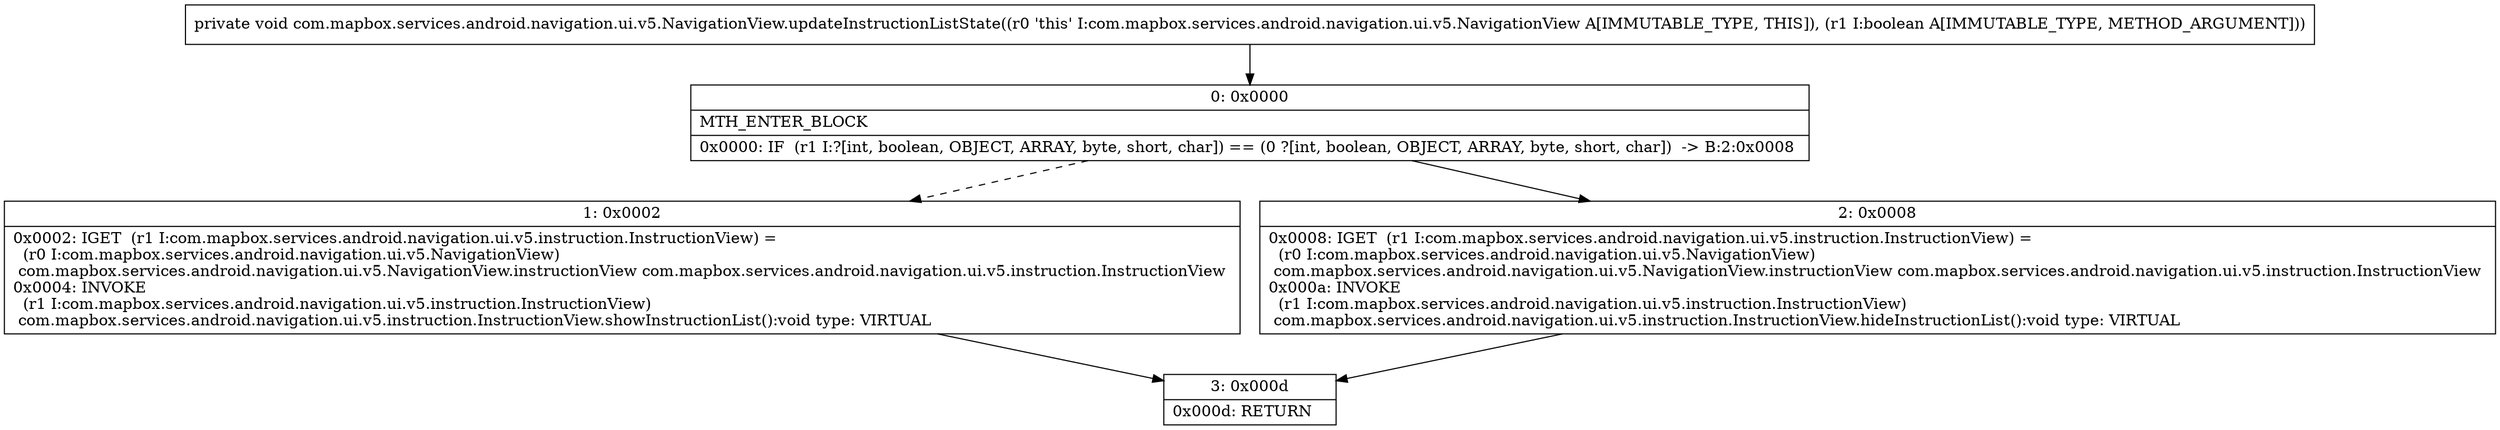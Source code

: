 digraph "CFG forcom.mapbox.services.android.navigation.ui.v5.NavigationView.updateInstructionListState(Z)V" {
Node_0 [shape=record,label="{0\:\ 0x0000|MTH_ENTER_BLOCK\l|0x0000: IF  (r1 I:?[int, boolean, OBJECT, ARRAY, byte, short, char]) == (0 ?[int, boolean, OBJECT, ARRAY, byte, short, char])  \-\> B:2:0x0008 \l}"];
Node_1 [shape=record,label="{1\:\ 0x0002|0x0002: IGET  (r1 I:com.mapbox.services.android.navigation.ui.v5.instruction.InstructionView) = \l  (r0 I:com.mapbox.services.android.navigation.ui.v5.NavigationView)\l com.mapbox.services.android.navigation.ui.v5.NavigationView.instructionView com.mapbox.services.android.navigation.ui.v5.instruction.InstructionView \l0x0004: INVOKE  \l  (r1 I:com.mapbox.services.android.navigation.ui.v5.instruction.InstructionView)\l com.mapbox.services.android.navigation.ui.v5.instruction.InstructionView.showInstructionList():void type: VIRTUAL \l}"];
Node_2 [shape=record,label="{2\:\ 0x0008|0x0008: IGET  (r1 I:com.mapbox.services.android.navigation.ui.v5.instruction.InstructionView) = \l  (r0 I:com.mapbox.services.android.navigation.ui.v5.NavigationView)\l com.mapbox.services.android.navigation.ui.v5.NavigationView.instructionView com.mapbox.services.android.navigation.ui.v5.instruction.InstructionView \l0x000a: INVOKE  \l  (r1 I:com.mapbox.services.android.navigation.ui.v5.instruction.InstructionView)\l com.mapbox.services.android.navigation.ui.v5.instruction.InstructionView.hideInstructionList():void type: VIRTUAL \l}"];
Node_3 [shape=record,label="{3\:\ 0x000d|0x000d: RETURN   \l}"];
MethodNode[shape=record,label="{private void com.mapbox.services.android.navigation.ui.v5.NavigationView.updateInstructionListState((r0 'this' I:com.mapbox.services.android.navigation.ui.v5.NavigationView A[IMMUTABLE_TYPE, THIS]), (r1 I:boolean A[IMMUTABLE_TYPE, METHOD_ARGUMENT])) }"];
MethodNode -> Node_0;
Node_0 -> Node_1[style=dashed];
Node_0 -> Node_2;
Node_1 -> Node_3;
Node_2 -> Node_3;
}

